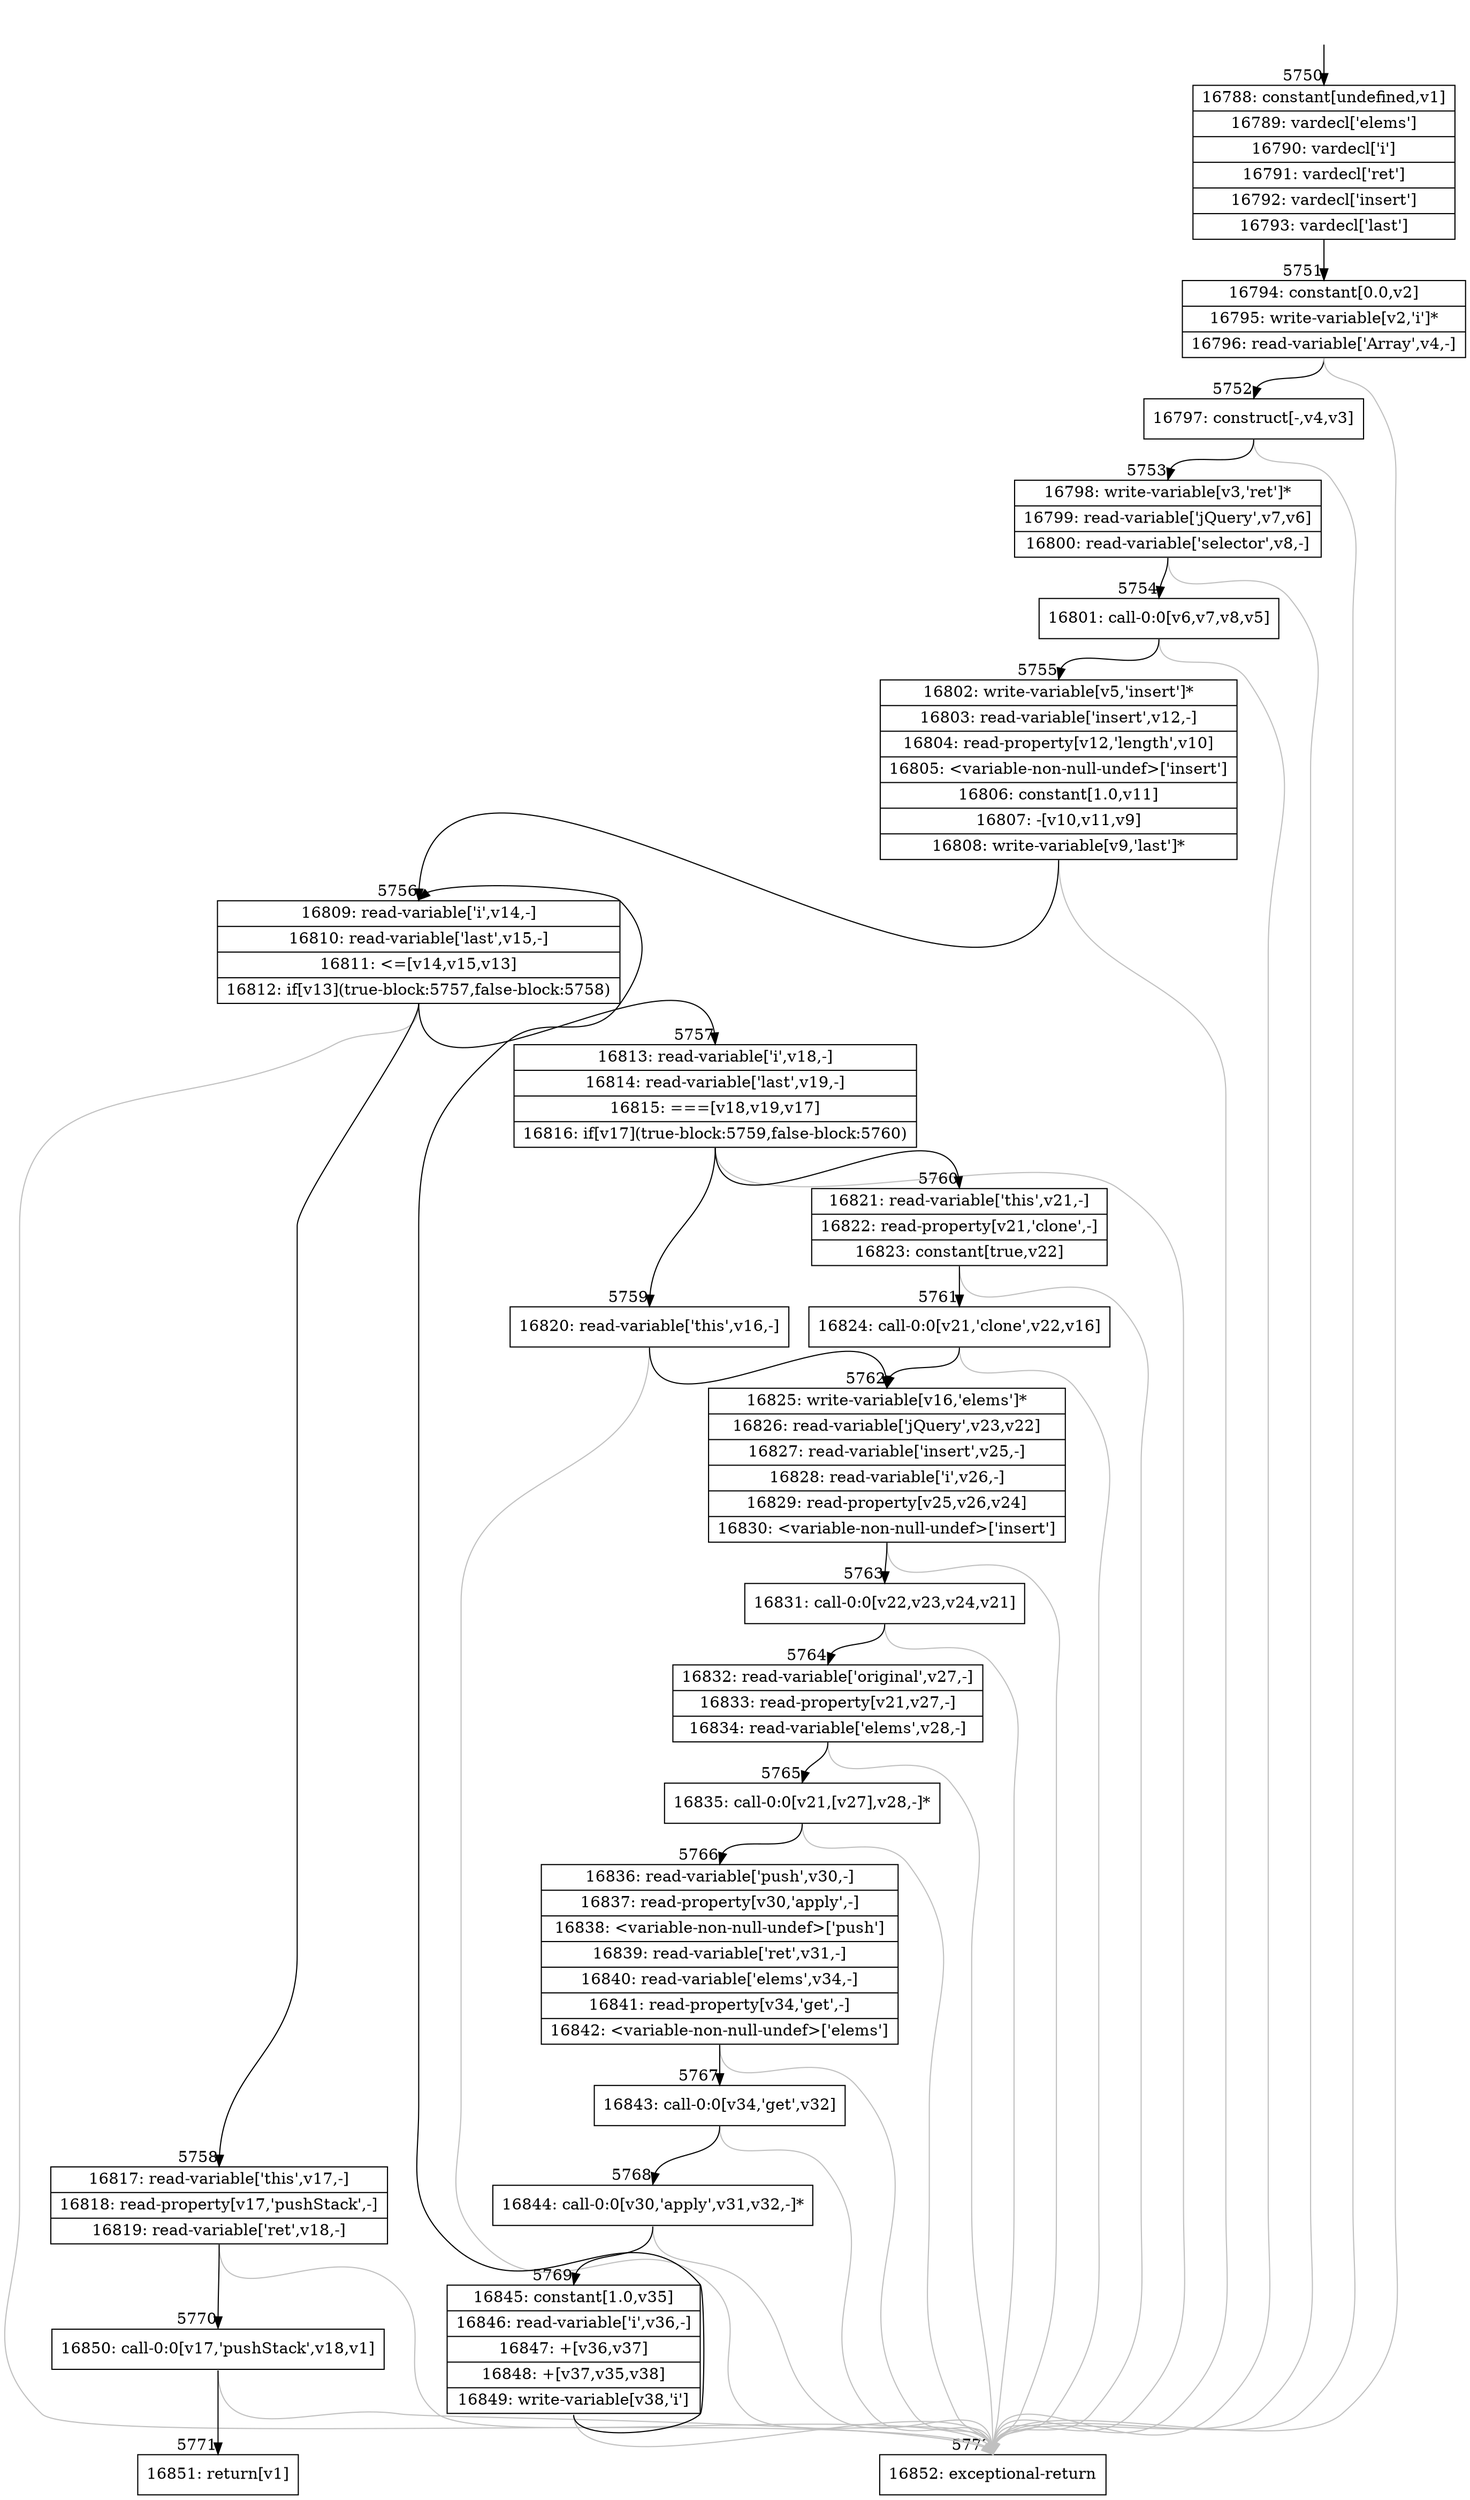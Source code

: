 digraph {
rankdir="TD"
BB_entry358[shape=none,label=""];
BB_entry358 -> BB5750 [tailport=s, headport=n, headlabel="    5750"]
BB5750 [shape=record label="{16788: constant[undefined,v1]|16789: vardecl['elems']|16790: vardecl['i']|16791: vardecl['ret']|16792: vardecl['insert']|16793: vardecl['last']}" ] 
BB5750 -> BB5751 [tailport=s, headport=n, headlabel="      5751"]
BB5751 [shape=record label="{16794: constant[0.0,v2]|16795: write-variable[v2,'i']*|16796: read-variable['Array',v4,-]}" ] 
BB5751 -> BB5752 [tailport=s, headport=n, headlabel="      5752"]
BB5751 -> BB5772 [tailport=s, headport=n, color=gray, headlabel="      5772"]
BB5752 [shape=record label="{16797: construct[-,v4,v3]}" ] 
BB5752 -> BB5753 [tailport=s, headport=n, headlabel="      5753"]
BB5752 -> BB5772 [tailport=s, headport=n, color=gray]
BB5753 [shape=record label="{16798: write-variable[v3,'ret']*|16799: read-variable['jQuery',v7,v6]|16800: read-variable['selector',v8,-]}" ] 
BB5753 -> BB5754 [tailport=s, headport=n, headlabel="      5754"]
BB5753 -> BB5772 [tailport=s, headport=n, color=gray]
BB5754 [shape=record label="{16801: call-0:0[v6,v7,v8,v5]}" ] 
BB5754 -> BB5755 [tailport=s, headport=n, headlabel="      5755"]
BB5754 -> BB5772 [tailport=s, headport=n, color=gray]
BB5755 [shape=record label="{16802: write-variable[v5,'insert']*|16803: read-variable['insert',v12,-]|16804: read-property[v12,'length',v10]|16805: \<variable-non-null-undef\>['insert']|16806: constant[1.0,v11]|16807: -[v10,v11,v9]|16808: write-variable[v9,'last']*}" ] 
BB5755 -> BB5756 [tailport=s, headport=n, headlabel="      5756"]
BB5755 -> BB5772 [tailport=s, headport=n, color=gray]
BB5756 [shape=record label="{16809: read-variable['i',v14,-]|16810: read-variable['last',v15,-]|16811: \<=[v14,v15,v13]|16812: if[v13](true-block:5757,false-block:5758)}" ] 
BB5756 -> BB5757 [tailport=s, headport=n, headlabel="      5757"]
BB5756 -> BB5758 [tailport=s, headport=n, headlabel="      5758"]
BB5756 -> BB5772 [tailport=s, headport=n, color=gray]
BB5757 [shape=record label="{16813: read-variable['i',v18,-]|16814: read-variable['last',v19,-]|16815: ===[v18,v19,v17]|16816: if[v17](true-block:5759,false-block:5760)}" ] 
BB5757 -> BB5759 [tailport=s, headport=n, headlabel="      5759"]
BB5757 -> BB5760 [tailport=s, headport=n, headlabel="      5760"]
BB5757 -> BB5772 [tailport=s, headport=n, color=gray]
BB5758 [shape=record label="{16817: read-variable['this',v17,-]|16818: read-property[v17,'pushStack',-]|16819: read-variable['ret',v18,-]}" ] 
BB5758 -> BB5770 [tailport=s, headport=n, headlabel="      5770"]
BB5758 -> BB5772 [tailport=s, headport=n, color=gray]
BB5759 [shape=record label="{16820: read-variable['this',v16,-]}" ] 
BB5759 -> BB5762 [tailport=s, headport=n, headlabel="      5762"]
BB5759 -> BB5772 [tailport=s, headport=n, color=gray]
BB5760 [shape=record label="{16821: read-variable['this',v21,-]|16822: read-property[v21,'clone',-]|16823: constant[true,v22]}" ] 
BB5760 -> BB5761 [tailport=s, headport=n, headlabel="      5761"]
BB5760 -> BB5772 [tailport=s, headport=n, color=gray]
BB5761 [shape=record label="{16824: call-0:0[v21,'clone',v22,v16]}" ] 
BB5761 -> BB5762 [tailport=s, headport=n]
BB5761 -> BB5772 [tailport=s, headport=n, color=gray]
BB5762 [shape=record label="{16825: write-variable[v16,'elems']*|16826: read-variable['jQuery',v23,v22]|16827: read-variable['insert',v25,-]|16828: read-variable['i',v26,-]|16829: read-property[v25,v26,v24]|16830: \<variable-non-null-undef\>['insert']}" ] 
BB5762 -> BB5763 [tailport=s, headport=n, headlabel="      5763"]
BB5762 -> BB5772 [tailport=s, headport=n, color=gray]
BB5763 [shape=record label="{16831: call-0:0[v22,v23,v24,v21]}" ] 
BB5763 -> BB5764 [tailport=s, headport=n, headlabel="      5764"]
BB5763 -> BB5772 [tailport=s, headport=n, color=gray]
BB5764 [shape=record label="{16832: read-variable['original',v27,-]|16833: read-property[v21,v27,-]|16834: read-variable['elems',v28,-]}" ] 
BB5764 -> BB5765 [tailport=s, headport=n, headlabel="      5765"]
BB5764 -> BB5772 [tailport=s, headport=n, color=gray]
BB5765 [shape=record label="{16835: call-0:0[v21,[v27],v28,-]*}" ] 
BB5765 -> BB5766 [tailport=s, headport=n, headlabel="      5766"]
BB5765 -> BB5772 [tailport=s, headport=n, color=gray]
BB5766 [shape=record label="{16836: read-variable['push',v30,-]|16837: read-property[v30,'apply',-]|16838: \<variable-non-null-undef\>['push']|16839: read-variable['ret',v31,-]|16840: read-variable['elems',v34,-]|16841: read-property[v34,'get',-]|16842: \<variable-non-null-undef\>['elems']}" ] 
BB5766 -> BB5767 [tailport=s, headport=n, headlabel="      5767"]
BB5766 -> BB5772 [tailport=s, headport=n, color=gray]
BB5767 [shape=record label="{16843: call-0:0[v34,'get',v32]}" ] 
BB5767 -> BB5768 [tailport=s, headport=n, headlabel="      5768"]
BB5767 -> BB5772 [tailport=s, headport=n, color=gray]
BB5768 [shape=record label="{16844: call-0:0[v30,'apply',v31,v32,-]*}" ] 
BB5768 -> BB5769 [tailport=s, headport=n, headlabel="      5769"]
BB5768 -> BB5772 [tailport=s, headport=n, color=gray]
BB5769 [shape=record label="{16845: constant[1.0,v35]|16846: read-variable['i',v36,-]|16847: +[v36,v37]|16848: +[v37,v35,v38]|16849: write-variable[v38,'i']}" ] 
BB5769 -> BB5756 [tailport=s, headport=n]
BB5769 -> BB5772 [tailport=s, headport=n, color=gray]
BB5770 [shape=record label="{16850: call-0:0[v17,'pushStack',v18,v1]}" ] 
BB5770 -> BB5771 [tailport=s, headport=n, headlabel="      5771"]
BB5770 -> BB5772 [tailport=s, headport=n, color=gray]
BB5771 [shape=record label="{16851: return[v1]}" ] 
BB5772 [shape=record label="{16852: exceptional-return}" ] 
}
